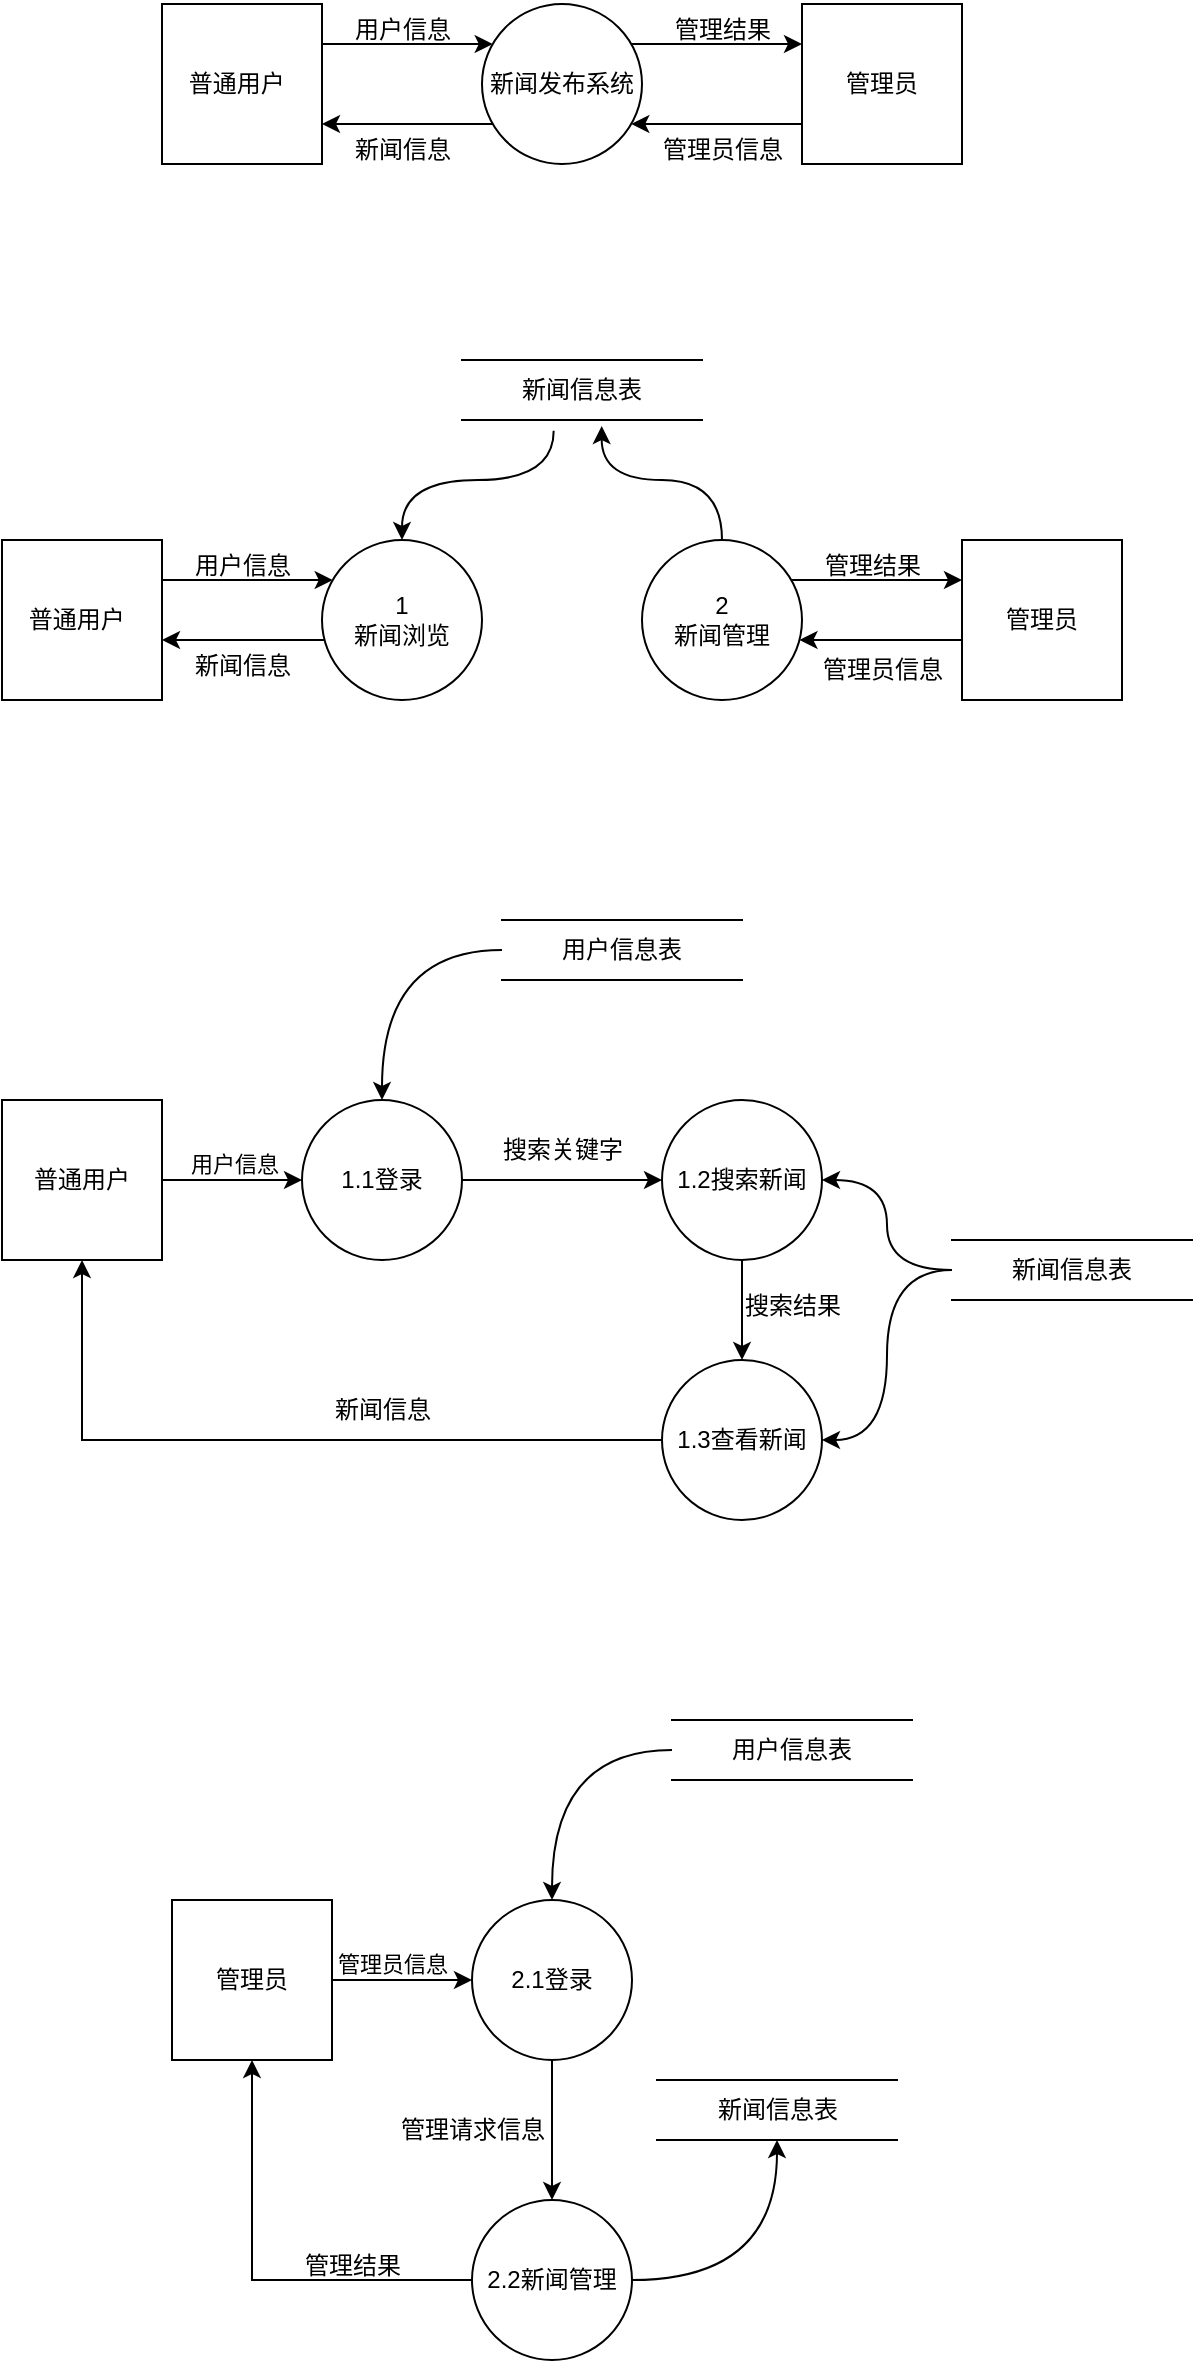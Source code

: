 <mxfile version="22.1.0" type="github">
  <diagram name="第 1 页" id="8FcADGZqQaIbvd5CFAHH">
    <mxGraphModel dx="903" dy="577" grid="1" gridSize="10" guides="1" tooltips="1" connect="1" arrows="1" fold="1" page="1" pageScale="1" pageWidth="3300" pageHeight="4681" math="0" shadow="0">
      <root>
        <mxCell id="0" />
        <mxCell id="1" parent="0" />
        <mxCell id="1Bk_a2Qd5oAoTkZdy5ca-4" value="" style="edgeStyle=orthogonalEdgeStyle;rounded=0;orthogonalLoop=1;jettySize=auto;html=1;" edge="1" parent="1" source="1Bk_a2Qd5oAoTkZdy5ca-1" target="1Bk_a2Qd5oAoTkZdy5ca-3">
          <mxGeometry relative="1" as="geometry">
            <Array as="points">
              <mxPoint x="360" y="142" />
              <mxPoint x="360" y="142" />
            </Array>
          </mxGeometry>
        </mxCell>
        <mxCell id="1Bk_a2Qd5oAoTkZdy5ca-1" value="普通用户&lt;span style=&quot;white-space: pre;&quot;&gt;&#x9;&lt;/span&gt;" style="whiteSpace=wrap;html=1;aspect=fixed;" vertex="1" parent="1">
          <mxGeometry x="240" y="122" width="80" height="80" as="geometry" />
        </mxCell>
        <mxCell id="1Bk_a2Qd5oAoTkZdy5ca-13" value="" style="edgeStyle=orthogonalEdgeStyle;rounded=0;orthogonalLoop=1;jettySize=auto;html=1;" edge="1" parent="1" source="1Bk_a2Qd5oAoTkZdy5ca-2" target="1Bk_a2Qd5oAoTkZdy5ca-3">
          <mxGeometry relative="1" as="geometry">
            <Array as="points">
              <mxPoint x="530" y="182" />
              <mxPoint x="530" y="182" />
            </Array>
          </mxGeometry>
        </mxCell>
        <mxCell id="1Bk_a2Qd5oAoTkZdy5ca-2" value="管理员" style="whiteSpace=wrap;html=1;aspect=fixed;" vertex="1" parent="1">
          <mxGeometry x="560" y="122" width="80" height="80" as="geometry" />
        </mxCell>
        <mxCell id="1Bk_a2Qd5oAoTkZdy5ca-7" value="" style="edgeStyle=orthogonalEdgeStyle;rounded=0;orthogonalLoop=1;jettySize=auto;html=1;entryX=1;entryY=0.75;entryDx=0;entryDy=0;" edge="1" parent="1" source="1Bk_a2Qd5oAoTkZdy5ca-3" target="1Bk_a2Qd5oAoTkZdy5ca-1">
          <mxGeometry relative="1" as="geometry">
            <Array as="points">
              <mxPoint x="390" y="182" />
              <mxPoint x="390" y="182" />
            </Array>
          </mxGeometry>
        </mxCell>
        <mxCell id="1Bk_a2Qd5oAoTkZdy5ca-12" value="" style="edgeStyle=orthogonalEdgeStyle;rounded=0;orthogonalLoop=1;jettySize=auto;html=1;" edge="1" parent="1" source="1Bk_a2Qd5oAoTkZdy5ca-3" target="1Bk_a2Qd5oAoTkZdy5ca-2">
          <mxGeometry relative="1" as="geometry">
            <Array as="points">
              <mxPoint x="520" y="142" />
              <mxPoint x="520" y="142" />
            </Array>
          </mxGeometry>
        </mxCell>
        <mxCell id="1Bk_a2Qd5oAoTkZdy5ca-3" value="新闻发布系统" style="ellipse;whiteSpace=wrap;html=1;aspect=fixed;" vertex="1" parent="1">
          <mxGeometry x="400" y="122" width="80" height="80" as="geometry" />
        </mxCell>
        <mxCell id="1Bk_a2Qd5oAoTkZdy5ca-5" value="用户信息" style="text;html=1;align=center;verticalAlign=middle;resizable=0;points=[];autosize=1;strokeColor=none;fillColor=none;" vertex="1" parent="1">
          <mxGeometry x="325" y="120" width="70" height="30" as="geometry" />
        </mxCell>
        <mxCell id="1Bk_a2Qd5oAoTkZdy5ca-8" value="新闻信息" style="text;html=1;align=center;verticalAlign=middle;resizable=0;points=[];autosize=1;strokeColor=none;fillColor=none;" vertex="1" parent="1">
          <mxGeometry x="325" y="180" width="70" height="30" as="geometry" />
        </mxCell>
        <mxCell id="1Bk_a2Qd5oAoTkZdy5ca-14" value="管理结果" style="text;html=1;align=center;verticalAlign=middle;resizable=0;points=[];autosize=1;strokeColor=none;fillColor=none;" vertex="1" parent="1">
          <mxGeometry x="485" y="120" width="70" height="30" as="geometry" />
        </mxCell>
        <mxCell id="1Bk_a2Qd5oAoTkZdy5ca-15" value="管理员信息" style="text;html=1;align=center;verticalAlign=middle;resizable=0;points=[];autosize=1;strokeColor=none;fillColor=none;" vertex="1" parent="1">
          <mxGeometry x="480" y="180" width="80" height="30" as="geometry" />
        </mxCell>
        <mxCell id="1Bk_a2Qd5oAoTkZdy5ca-22" value="" style="edgeStyle=orthogonalEdgeStyle;rounded=0;orthogonalLoop=1;jettySize=auto;html=1;" edge="1" parent="1" source="1Bk_a2Qd5oAoTkZdy5ca-16" target="1Bk_a2Qd5oAoTkZdy5ca-20">
          <mxGeometry relative="1" as="geometry">
            <Array as="points">
              <mxPoint x="280" y="410" />
              <mxPoint x="280" y="410" />
            </Array>
          </mxGeometry>
        </mxCell>
        <mxCell id="1Bk_a2Qd5oAoTkZdy5ca-16" value="普通用户&lt;span style=&quot;white-space: pre;&quot;&gt;&#x9;&lt;/span&gt;" style="whiteSpace=wrap;html=1;aspect=fixed;" vertex="1" parent="1">
          <mxGeometry x="160" y="390" width="80" height="80" as="geometry" />
        </mxCell>
        <mxCell id="1Bk_a2Qd5oAoTkZdy5ca-27" value="" style="edgeStyle=orthogonalEdgeStyle;rounded=0;orthogonalLoop=1;jettySize=auto;html=1;" edge="1" parent="1" source="1Bk_a2Qd5oAoTkZdy5ca-19" target="1Bk_a2Qd5oAoTkZdy5ca-21">
          <mxGeometry relative="1" as="geometry">
            <Array as="points">
              <mxPoint x="600" y="440" />
              <mxPoint x="600" y="440" />
            </Array>
          </mxGeometry>
        </mxCell>
        <mxCell id="1Bk_a2Qd5oAoTkZdy5ca-19" value="管理员" style="whiteSpace=wrap;html=1;aspect=fixed;" vertex="1" parent="1">
          <mxGeometry x="640" y="390" width="80" height="80" as="geometry" />
        </mxCell>
        <mxCell id="1Bk_a2Qd5oAoTkZdy5ca-24" value="" style="edgeStyle=orthogonalEdgeStyle;rounded=0;orthogonalLoop=1;jettySize=auto;html=1;" edge="1" parent="1" source="1Bk_a2Qd5oAoTkZdy5ca-20" target="1Bk_a2Qd5oAoTkZdy5ca-16">
          <mxGeometry relative="1" as="geometry">
            <Array as="points">
              <mxPoint x="280" y="440" />
              <mxPoint x="280" y="440" />
            </Array>
          </mxGeometry>
        </mxCell>
        <mxCell id="1Bk_a2Qd5oAoTkZdy5ca-34" value="" style="edgeStyle=orthogonalEdgeStyle;rounded=0;orthogonalLoop=1;jettySize=auto;html=1;entryX=0.382;entryY=1.181;entryDx=0;entryDy=0;entryPerimeter=0;curved=1;startArrow=classic;startFill=1;endArrow=none;endFill=0;" edge="1" parent="1" source="1Bk_a2Qd5oAoTkZdy5ca-20" target="1Bk_a2Qd5oAoTkZdy5ca-33">
          <mxGeometry relative="1" as="geometry" />
        </mxCell>
        <mxCell id="1Bk_a2Qd5oAoTkZdy5ca-20" value="1&lt;br&gt;新闻浏览" style="ellipse;whiteSpace=wrap;html=1;aspect=fixed;" vertex="1" parent="1">
          <mxGeometry x="320" y="390" width="80" height="80" as="geometry" />
        </mxCell>
        <mxCell id="1Bk_a2Qd5oAoTkZdy5ca-31" value="" style="edgeStyle=orthogonalEdgeStyle;rounded=0;orthogonalLoop=1;jettySize=auto;html=1;" edge="1" parent="1" source="1Bk_a2Qd5oAoTkZdy5ca-21" target="1Bk_a2Qd5oAoTkZdy5ca-19">
          <mxGeometry relative="1" as="geometry">
            <Array as="points">
              <mxPoint x="600" y="410" />
              <mxPoint x="600" y="410" />
            </Array>
          </mxGeometry>
        </mxCell>
        <mxCell id="1Bk_a2Qd5oAoTkZdy5ca-35" value="" style="edgeStyle=orthogonalEdgeStyle;rounded=0;orthogonalLoop=1;jettySize=auto;html=1;entryX=0.582;entryY=1.101;entryDx=0;entryDy=0;entryPerimeter=0;curved=1;" edge="1" parent="1" source="1Bk_a2Qd5oAoTkZdy5ca-21" target="1Bk_a2Qd5oAoTkZdy5ca-33">
          <mxGeometry relative="1" as="geometry" />
        </mxCell>
        <mxCell id="1Bk_a2Qd5oAoTkZdy5ca-21" value="2&lt;br&gt;新闻管理" style="ellipse;whiteSpace=wrap;html=1;aspect=fixed;" vertex="1" parent="1">
          <mxGeometry x="480" y="390" width="80" height="80" as="geometry" />
        </mxCell>
        <mxCell id="1Bk_a2Qd5oAoTkZdy5ca-25" value="用户信息" style="text;html=1;align=center;verticalAlign=middle;resizable=0;points=[];autosize=1;strokeColor=none;fillColor=none;" vertex="1" parent="1">
          <mxGeometry x="245" y="388" width="70" height="30" as="geometry" />
        </mxCell>
        <mxCell id="1Bk_a2Qd5oAoTkZdy5ca-26" value="新闻信息" style="text;html=1;align=center;verticalAlign=middle;resizable=0;points=[];autosize=1;strokeColor=none;fillColor=none;" vertex="1" parent="1">
          <mxGeometry x="245" y="438" width="70" height="30" as="geometry" />
        </mxCell>
        <mxCell id="1Bk_a2Qd5oAoTkZdy5ca-28" value="管理员信息" style="text;html=1;align=center;verticalAlign=middle;resizable=0;points=[];autosize=1;strokeColor=none;fillColor=none;" vertex="1" parent="1">
          <mxGeometry x="560" y="440" width="80" height="30" as="geometry" />
        </mxCell>
        <mxCell id="1Bk_a2Qd5oAoTkZdy5ca-32" value="管理结果" style="text;html=1;align=center;verticalAlign=middle;resizable=0;points=[];autosize=1;strokeColor=none;fillColor=none;" vertex="1" parent="1">
          <mxGeometry x="560" y="388" width="70" height="30" as="geometry" />
        </mxCell>
        <mxCell id="1Bk_a2Qd5oAoTkZdy5ca-33" value="新闻信息表" style="shape=partialRectangle;whiteSpace=wrap;html=1;left=0;right=0;fillColor=none;" vertex="1" parent="1">
          <mxGeometry x="390" y="300" width="120" height="30" as="geometry" />
        </mxCell>
        <mxCell id="1Bk_a2Qd5oAoTkZdy5ca-38" value="" style="edgeStyle=orthogonalEdgeStyle;rounded=0;orthogonalLoop=1;jettySize=auto;html=1;" edge="1" parent="1" source="1Bk_a2Qd5oAoTkZdy5ca-36" target="1Bk_a2Qd5oAoTkZdy5ca-37">
          <mxGeometry relative="1" as="geometry" />
        </mxCell>
        <mxCell id="1Bk_a2Qd5oAoTkZdy5ca-39" value="用户信息" style="edgeLabel;html=1;align=center;verticalAlign=middle;resizable=0;points=[];" vertex="1" connectable="0" parent="1Bk_a2Qd5oAoTkZdy5ca-38">
          <mxGeometry x="0.029" y="8" relative="1" as="geometry">
            <mxPoint as="offset" />
          </mxGeometry>
        </mxCell>
        <mxCell id="1Bk_a2Qd5oAoTkZdy5ca-36" value="普通用户" style="whiteSpace=wrap;html=1;aspect=fixed;" vertex="1" parent="1">
          <mxGeometry x="160" y="670" width="80" height="80" as="geometry" />
        </mxCell>
        <mxCell id="1Bk_a2Qd5oAoTkZdy5ca-48" value="" style="edgeStyle=orthogonalEdgeStyle;rounded=0;orthogonalLoop=1;jettySize=auto;html=1;" edge="1" parent="1" source="1Bk_a2Qd5oAoTkZdy5ca-37" target="1Bk_a2Qd5oAoTkZdy5ca-43">
          <mxGeometry relative="1" as="geometry" />
        </mxCell>
        <mxCell id="1Bk_a2Qd5oAoTkZdy5ca-37" value="1.1登录" style="ellipse;whiteSpace=wrap;html=1;aspect=fixed;" vertex="1" parent="1">
          <mxGeometry x="310" y="670" width="80" height="80" as="geometry" />
        </mxCell>
        <mxCell id="1Bk_a2Qd5oAoTkZdy5ca-41" value="" style="edgeStyle=orthogonalEdgeStyle;rounded=0;orthogonalLoop=1;jettySize=auto;html=1;curved=1;" edge="1" parent="1" source="1Bk_a2Qd5oAoTkZdy5ca-40" target="1Bk_a2Qd5oAoTkZdy5ca-37">
          <mxGeometry relative="1" as="geometry" />
        </mxCell>
        <mxCell id="1Bk_a2Qd5oAoTkZdy5ca-40" value="用户信息表" style="shape=partialRectangle;whiteSpace=wrap;html=1;left=0;right=0;fillColor=none;" vertex="1" parent="1">
          <mxGeometry x="410" y="580" width="120" height="30" as="geometry" />
        </mxCell>
        <mxCell id="1Bk_a2Qd5oAoTkZdy5ca-55" value="" style="edgeStyle=orthogonalEdgeStyle;rounded=0;orthogonalLoop=1;jettySize=auto;html=1;" edge="1" parent="1" source="1Bk_a2Qd5oAoTkZdy5ca-43" target="1Bk_a2Qd5oAoTkZdy5ca-54">
          <mxGeometry relative="1" as="geometry" />
        </mxCell>
        <mxCell id="1Bk_a2Qd5oAoTkZdy5ca-43" value="1.2搜索新闻" style="ellipse;whiteSpace=wrap;html=1;aspect=fixed;" vertex="1" parent="1">
          <mxGeometry x="490" y="670" width="80" height="80" as="geometry" />
        </mxCell>
        <mxCell id="1Bk_a2Qd5oAoTkZdy5ca-44" value="搜索关键字" style="text;html=1;align=center;verticalAlign=middle;resizable=0;points=[];autosize=1;strokeColor=none;fillColor=none;" vertex="1" parent="1">
          <mxGeometry x="400" y="680" width="80" height="30" as="geometry" />
        </mxCell>
        <mxCell id="1Bk_a2Qd5oAoTkZdy5ca-46" value="" style="edgeStyle=orthogonalEdgeStyle;rounded=0;orthogonalLoop=1;jettySize=auto;html=1;curved=1;" edge="1" parent="1" source="1Bk_a2Qd5oAoTkZdy5ca-45" target="1Bk_a2Qd5oAoTkZdy5ca-43">
          <mxGeometry relative="1" as="geometry" />
        </mxCell>
        <mxCell id="1Bk_a2Qd5oAoTkZdy5ca-59" value="" style="edgeStyle=orthogonalEdgeStyle;rounded=0;orthogonalLoop=1;jettySize=auto;html=1;entryX=1;entryY=0.5;entryDx=0;entryDy=0;curved=1;" edge="1" parent="1" source="1Bk_a2Qd5oAoTkZdy5ca-45" target="1Bk_a2Qd5oAoTkZdy5ca-54">
          <mxGeometry relative="1" as="geometry">
            <mxPoint x="695" y="850" as="targetPoint" />
          </mxGeometry>
        </mxCell>
        <mxCell id="1Bk_a2Qd5oAoTkZdy5ca-45" value="新闻信息表" style="shape=partialRectangle;whiteSpace=wrap;html=1;left=0;right=0;fillColor=none;" vertex="1" parent="1">
          <mxGeometry x="635" y="740" width="120" height="30" as="geometry" />
        </mxCell>
        <mxCell id="1Bk_a2Qd5oAoTkZdy5ca-53" value="新闻信息" style="text;html=1;align=center;verticalAlign=middle;resizable=0;points=[];autosize=1;strokeColor=none;fillColor=none;" vertex="1" parent="1">
          <mxGeometry x="315" y="810" width="70" height="30" as="geometry" />
        </mxCell>
        <mxCell id="1Bk_a2Qd5oAoTkZdy5ca-58" value="" style="edgeStyle=orthogonalEdgeStyle;rounded=0;orthogonalLoop=1;jettySize=auto;html=1;entryX=0.5;entryY=1;entryDx=0;entryDy=0;" edge="1" parent="1" source="1Bk_a2Qd5oAoTkZdy5ca-54" target="1Bk_a2Qd5oAoTkZdy5ca-36">
          <mxGeometry relative="1" as="geometry">
            <mxPoint x="410" y="840" as="targetPoint" />
          </mxGeometry>
        </mxCell>
        <mxCell id="1Bk_a2Qd5oAoTkZdy5ca-54" value="1.3查看新闻" style="ellipse;whiteSpace=wrap;html=1;aspect=fixed;" vertex="1" parent="1">
          <mxGeometry x="490" y="800" width="80" height="80" as="geometry" />
        </mxCell>
        <mxCell id="1Bk_a2Qd5oAoTkZdy5ca-56" value="搜索结果" style="text;html=1;align=center;verticalAlign=middle;resizable=0;points=[];autosize=1;strokeColor=none;fillColor=none;" vertex="1" parent="1">
          <mxGeometry x="520" y="758" width="70" height="30" as="geometry" />
        </mxCell>
        <mxCell id="1Bk_a2Qd5oAoTkZdy5ca-60" value="" style="edgeStyle=orthogonalEdgeStyle;rounded=0;orthogonalLoop=1;jettySize=auto;html=1;" edge="1" parent="1" source="1Bk_a2Qd5oAoTkZdy5ca-62" target="1Bk_a2Qd5oAoTkZdy5ca-64">
          <mxGeometry relative="1" as="geometry" />
        </mxCell>
        <mxCell id="1Bk_a2Qd5oAoTkZdy5ca-61" value="管理员信息" style="edgeLabel;html=1;align=center;verticalAlign=middle;resizable=0;points=[];" vertex="1" connectable="0" parent="1Bk_a2Qd5oAoTkZdy5ca-60">
          <mxGeometry x="0.029" y="8" relative="1" as="geometry">
            <mxPoint x="-6" as="offset" />
          </mxGeometry>
        </mxCell>
        <mxCell id="1Bk_a2Qd5oAoTkZdy5ca-62" value="管理员" style="whiteSpace=wrap;html=1;aspect=fixed;" vertex="1" parent="1">
          <mxGeometry x="245" y="1070" width="80" height="80" as="geometry" />
        </mxCell>
        <mxCell id="1Bk_a2Qd5oAoTkZdy5ca-63" value="" style="edgeStyle=orthogonalEdgeStyle;rounded=0;orthogonalLoop=1;jettySize=auto;html=1;" edge="1" parent="1" source="1Bk_a2Qd5oAoTkZdy5ca-64" target="1Bk_a2Qd5oAoTkZdy5ca-67">
          <mxGeometry relative="1" as="geometry" />
        </mxCell>
        <mxCell id="1Bk_a2Qd5oAoTkZdy5ca-64" value="2.1登录" style="ellipse;whiteSpace=wrap;html=1;aspect=fixed;" vertex="1" parent="1">
          <mxGeometry x="395" y="1070" width="80" height="80" as="geometry" />
        </mxCell>
        <mxCell id="1Bk_a2Qd5oAoTkZdy5ca-65" value="" style="edgeStyle=orthogonalEdgeStyle;rounded=0;orthogonalLoop=1;jettySize=auto;html=1;curved=1;" edge="1" parent="1" source="1Bk_a2Qd5oAoTkZdy5ca-66" target="1Bk_a2Qd5oAoTkZdy5ca-64">
          <mxGeometry relative="1" as="geometry" />
        </mxCell>
        <mxCell id="1Bk_a2Qd5oAoTkZdy5ca-66" value="用户信息表" style="shape=partialRectangle;whiteSpace=wrap;html=1;left=0;right=0;fillColor=none;" vertex="1" parent="1">
          <mxGeometry x="495" y="980" width="120" height="30" as="geometry" />
        </mxCell>
        <mxCell id="1Bk_a2Qd5oAoTkZdy5ca-71" value="" style="edgeStyle=orthogonalEdgeStyle;rounded=0;orthogonalLoop=1;jettySize=auto;html=1;curved=1;" edge="1" parent="1" source="1Bk_a2Qd5oAoTkZdy5ca-67" target="1Bk_a2Qd5oAoTkZdy5ca-70">
          <mxGeometry relative="1" as="geometry" />
        </mxCell>
        <mxCell id="1Bk_a2Qd5oAoTkZdy5ca-72" value="" style="edgeStyle=orthogonalEdgeStyle;rounded=0;orthogonalLoop=1;jettySize=auto;html=1;entryX=0.5;entryY=1;entryDx=0;entryDy=0;" edge="1" parent="1" source="1Bk_a2Qd5oAoTkZdy5ca-67" target="1Bk_a2Qd5oAoTkZdy5ca-62">
          <mxGeometry relative="1" as="geometry">
            <mxPoint x="285" y="1260" as="targetPoint" />
          </mxGeometry>
        </mxCell>
        <mxCell id="1Bk_a2Qd5oAoTkZdy5ca-67" value="2.2新闻管理" style="ellipse;whiteSpace=wrap;html=1;aspect=fixed;" vertex="1" parent="1">
          <mxGeometry x="395" y="1220" width="80" height="80" as="geometry" />
        </mxCell>
        <mxCell id="1Bk_a2Qd5oAoTkZdy5ca-68" value="管理请求信息" style="text;html=1;align=center;verticalAlign=middle;resizable=0;points=[];autosize=1;strokeColor=none;fillColor=none;" vertex="1" parent="1">
          <mxGeometry x="345" y="1170" width="100" height="30" as="geometry" />
        </mxCell>
        <mxCell id="1Bk_a2Qd5oAoTkZdy5ca-70" value="新闻信息表" style="shape=partialRectangle;whiteSpace=wrap;html=1;left=0;right=0;fillColor=none;" vertex="1" parent="1">
          <mxGeometry x="487.5" y="1160" width="120" height="30" as="geometry" />
        </mxCell>
        <mxCell id="1Bk_a2Qd5oAoTkZdy5ca-73" value="管理结果" style="text;html=1;align=center;verticalAlign=middle;resizable=0;points=[];autosize=1;strokeColor=none;fillColor=none;" vertex="1" parent="1">
          <mxGeometry x="300" y="1238" width="70" height="30" as="geometry" />
        </mxCell>
      </root>
    </mxGraphModel>
  </diagram>
</mxfile>
